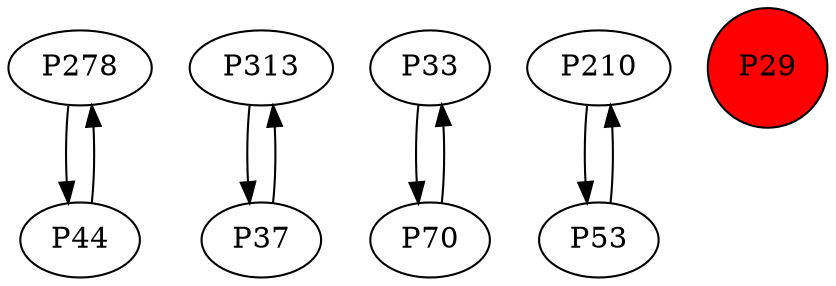 digraph {
	P278 -> P44
	P44 -> P278
	P313 -> P37
	P33 -> P70
	P210 -> P53
	P37 -> P313
	P53 -> P210
	P70 -> P33
	P29 [shape=circle]
	P29 [style=filled]
	P29 [fillcolor=red]
}